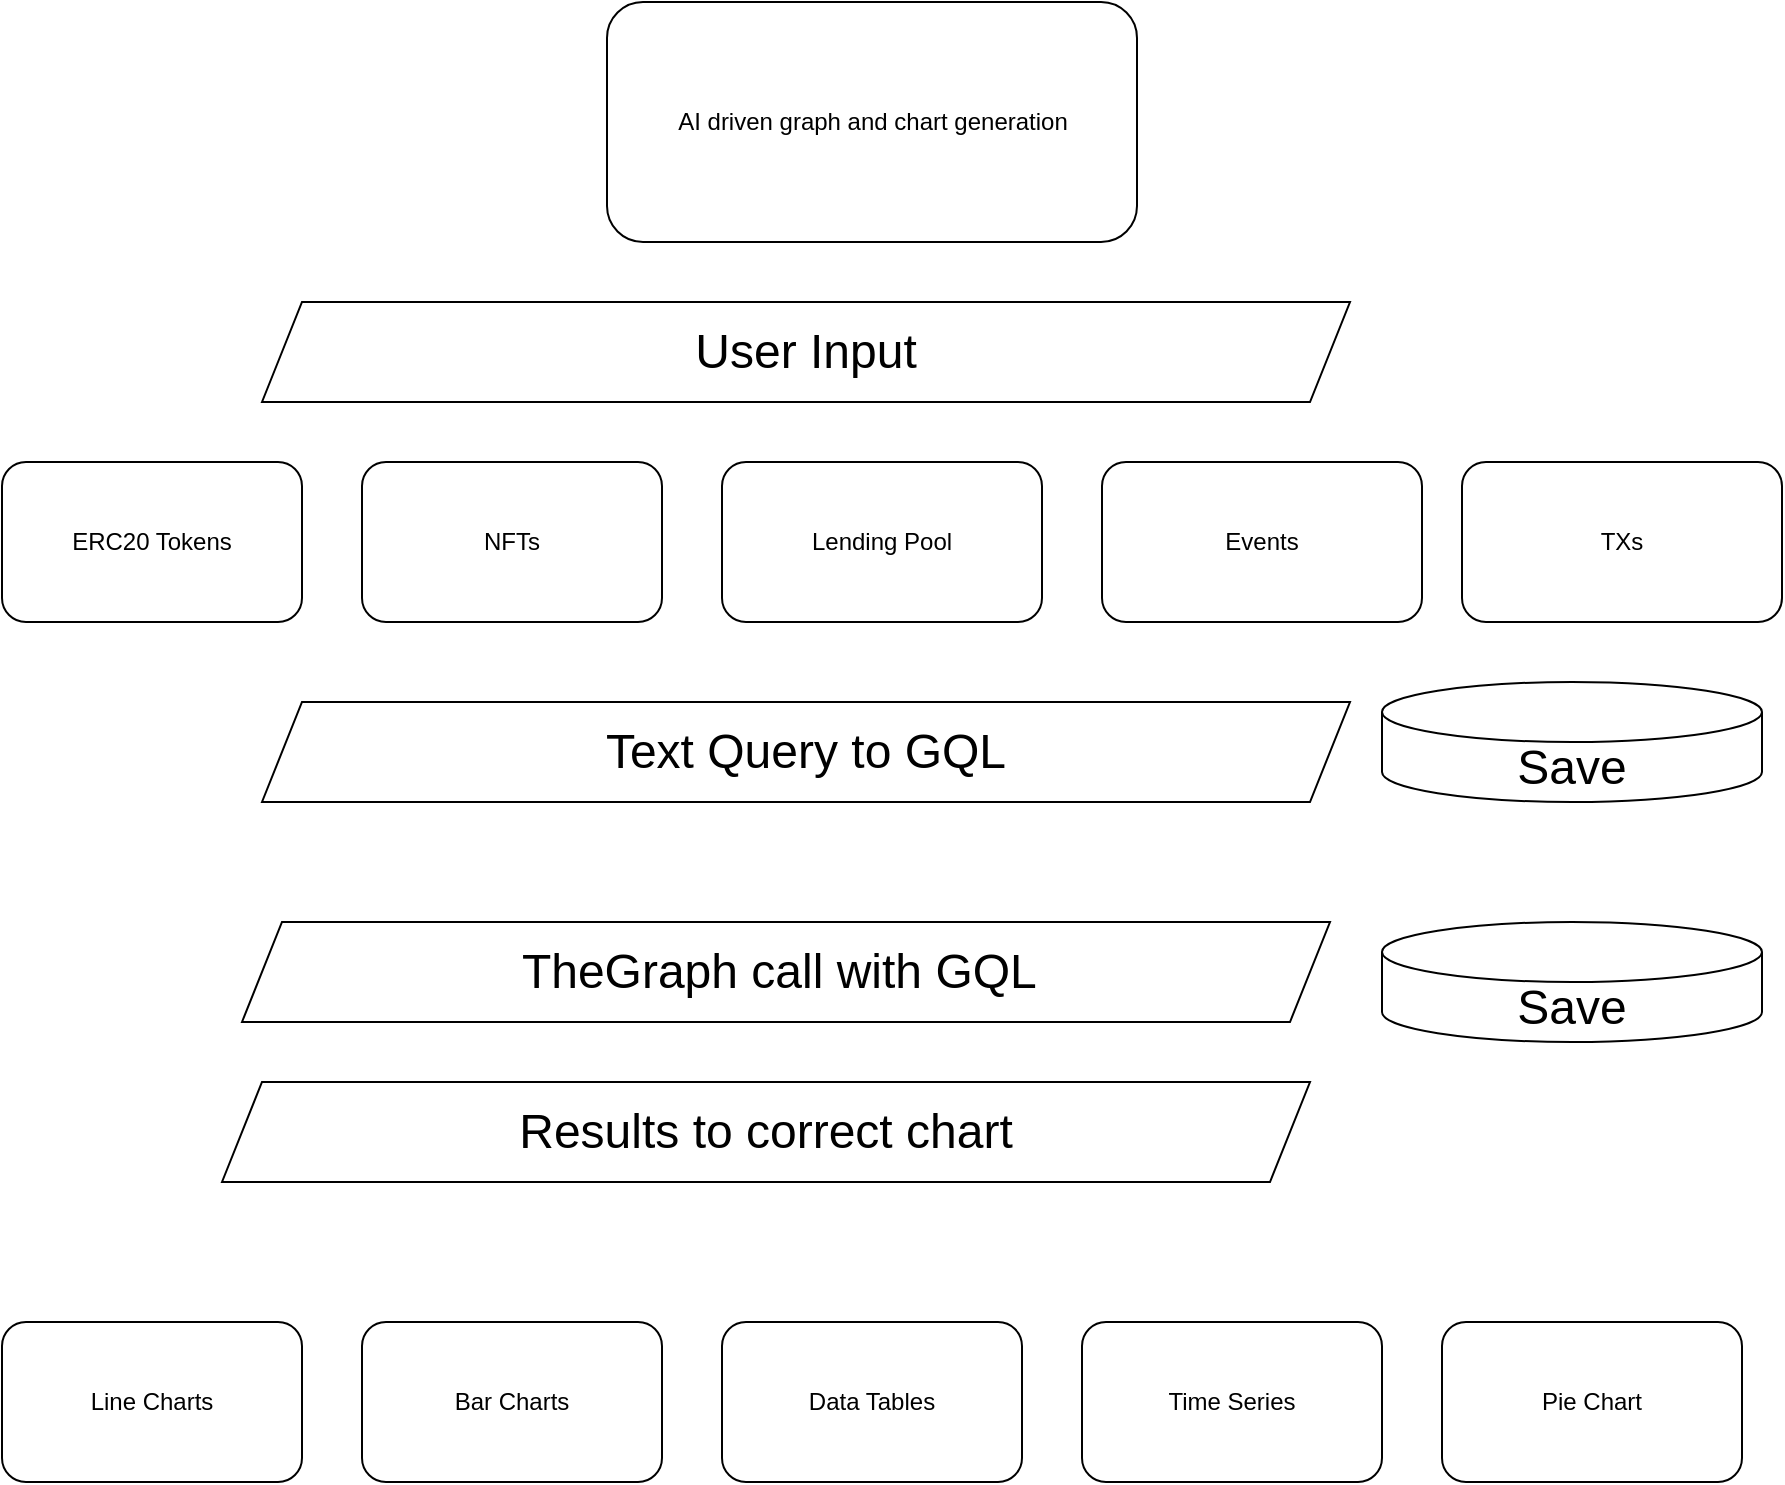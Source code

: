 <mxfile>
    <diagram name="QueryToData" id="RRmpciId2Hh4jt-6YhZj">
        <mxGraphModel dx="971" dy="879" grid="1" gridSize="10" guides="1" tooltips="1" connect="1" arrows="1" fold="1" page="1" pageScale="1" pageWidth="850" pageHeight="1100" math="0" shadow="0">
            <root>
                <mxCell id="0"/>
                <mxCell id="1" parent="0"/>
                <mxCell id="2" value="AI driven graph and chart generation" style="rounded=1;whiteSpace=wrap;html=1;" parent="1" vertex="1">
                    <mxGeometry x="302.5" y="30" width="265" height="120" as="geometry"/>
                </mxCell>
                <mxCell id="4" value="ERC20 Tokens" style="rounded=1;whiteSpace=wrap;html=1;" parent="1" vertex="1">
                    <mxGeometry y="260" width="150" height="80" as="geometry"/>
                </mxCell>
                <mxCell id="5" value="NFTs" style="rounded=1;whiteSpace=wrap;html=1;" parent="1" vertex="1">
                    <mxGeometry x="180" y="260" width="150" height="80" as="geometry"/>
                </mxCell>
                <mxCell id="6" value="Lending Pool" style="rounded=1;whiteSpace=wrap;html=1;" parent="1" vertex="1">
                    <mxGeometry x="360" y="260" width="160" height="80" as="geometry"/>
                </mxCell>
                <mxCell id="7" value="Events" style="rounded=1;whiteSpace=wrap;html=1;" parent="1" vertex="1">
                    <mxGeometry x="550" y="260" width="160" height="80" as="geometry"/>
                </mxCell>
                <mxCell id="9" value="Line Charts" style="rounded=1;whiteSpace=wrap;html=1;" parent="1" vertex="1">
                    <mxGeometry y="690" width="150" height="80" as="geometry"/>
                </mxCell>
                <mxCell id="10" value="Bar Charts" style="rounded=1;whiteSpace=wrap;html=1;" parent="1" vertex="1">
                    <mxGeometry x="180" y="690" width="150" height="80" as="geometry"/>
                </mxCell>
                <mxCell id="11" value="Data Tables" style="rounded=1;whiteSpace=wrap;html=1;" parent="1" vertex="1">
                    <mxGeometry x="360" y="690" width="150" height="80" as="geometry"/>
                </mxCell>
                <mxCell id="12" value="Time Series" style="rounded=1;whiteSpace=wrap;html=1;" parent="1" vertex="1">
                    <mxGeometry x="540" y="690" width="150" height="80" as="geometry"/>
                </mxCell>
                <mxCell id="13" value="Pie Chart" style="rounded=1;whiteSpace=wrap;html=1;" parent="1" vertex="1">
                    <mxGeometry x="720" y="690" width="150" height="80" as="geometry"/>
                </mxCell>
                <mxCell id="14" value="TXs" style="rounded=1;whiteSpace=wrap;html=1;" parent="1" vertex="1">
                    <mxGeometry x="730" y="260" width="160" height="80" as="geometry"/>
                </mxCell>
                <mxCell id="QU6DeJzNUEyJdpGIUiS0-14" value="Text Query to GQL" style="shape=parallelogram;perimeter=parallelogramPerimeter;whiteSpace=wrap;html=1;fixedSize=1;fontSize=24;" parent="1" vertex="1">
                    <mxGeometry x="130" y="380" width="544" height="50" as="geometry"/>
                </mxCell>
                <mxCell id="QU6DeJzNUEyJdpGIUiS0-15" value="TheGraph call with GQL&amp;nbsp;" style="shape=parallelogram;perimeter=parallelogramPerimeter;whiteSpace=wrap;html=1;fixedSize=1;fontSize=24;" parent="1" vertex="1">
                    <mxGeometry x="120" y="490" width="544" height="50" as="geometry"/>
                </mxCell>
                <mxCell id="QU6DeJzNUEyJdpGIUiS0-16" value="Results to correct chart" style="shape=parallelogram;perimeter=parallelogramPerimeter;whiteSpace=wrap;html=1;fixedSize=1;fontSize=24;" parent="1" vertex="1">
                    <mxGeometry x="110" y="570" width="544" height="50" as="geometry"/>
                </mxCell>
                <mxCell id="QU6DeJzNUEyJdpGIUiS0-17" value="Save" style="shape=cylinder3;whiteSpace=wrap;html=1;boundedLbl=1;backgroundOutline=1;size=15;fontSize=24;" parent="1" vertex="1">
                    <mxGeometry x="690" y="370" width="190" height="60" as="geometry"/>
                </mxCell>
                <mxCell id="QU6DeJzNUEyJdpGIUiS0-18" value="Save" style="shape=cylinder3;whiteSpace=wrap;html=1;boundedLbl=1;backgroundOutline=1;size=15;fontSize=24;" parent="1" vertex="1">
                    <mxGeometry x="690" y="490" width="190" height="60" as="geometry"/>
                </mxCell>
                <mxCell id="QU6DeJzNUEyJdpGIUiS0-19" value="User Input" style="shape=parallelogram;perimeter=parallelogramPerimeter;whiteSpace=wrap;html=1;fixedSize=1;fontSize=24;" parent="1" vertex="1">
                    <mxGeometry x="130" y="180" width="544" height="50" as="geometry"/>
                </mxCell>
            </root>
        </mxGraphModel>
    </diagram>
    <diagram id="5GGXdGrM5uDnyeqmeQt-" name="Design">
        <mxGraphModel dx="1056" dy="1256" grid="1" gridSize="10" guides="1" tooltips="1" connect="1" arrows="1" fold="1" page="1" pageScale="1" pageWidth="850" pageHeight="1100" math="0" shadow="0">
            <root>
                <mxCell id="0"/>
                <mxCell id="1" parent="0"/>
            </root>
        </mxGraphModel>
    </diagram>
</mxfile>

